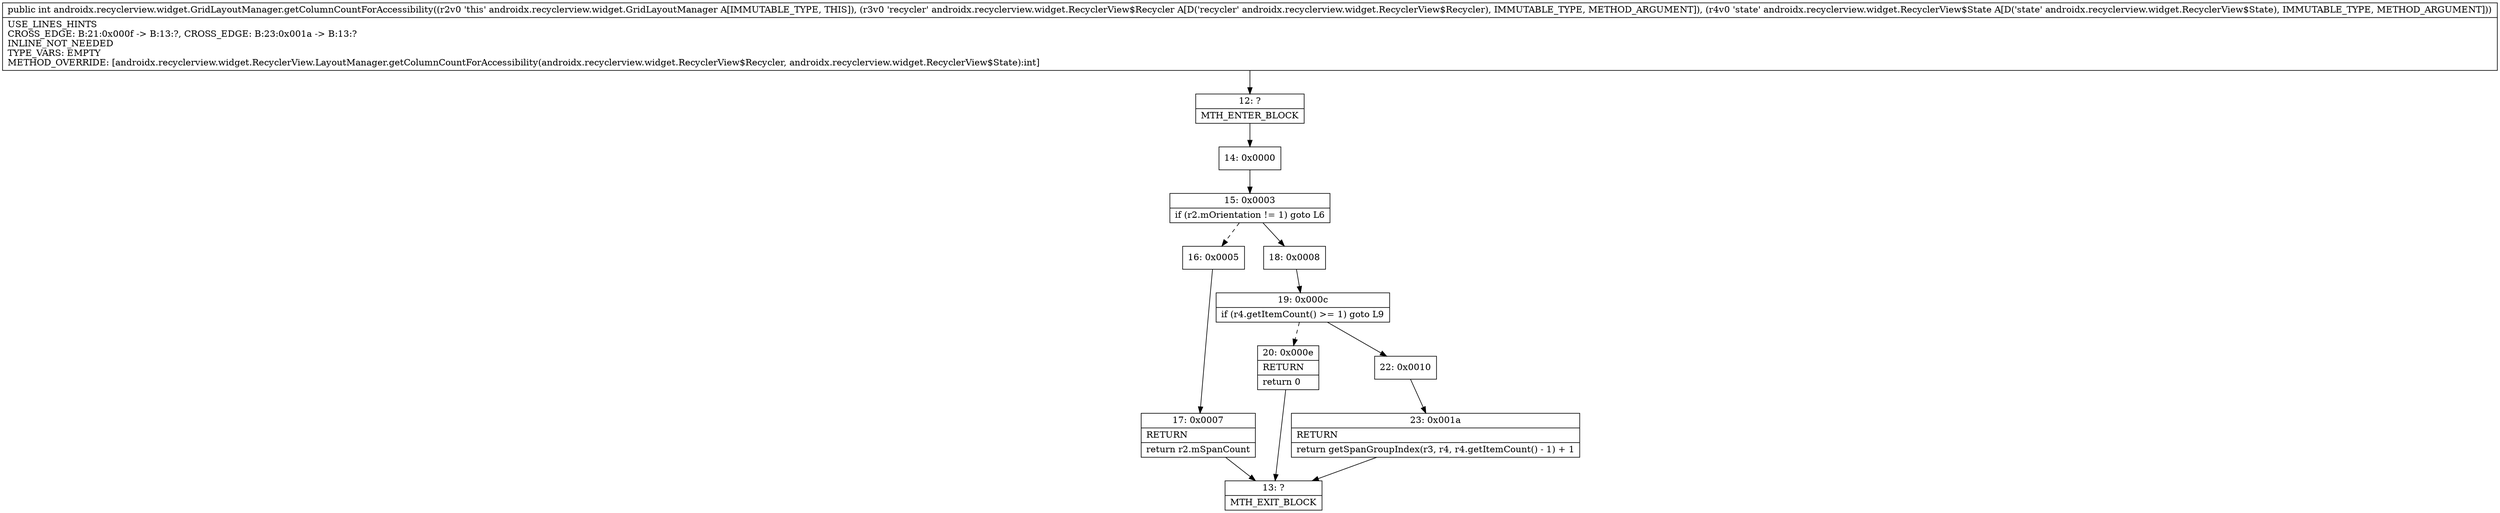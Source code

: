digraph "CFG forandroidx.recyclerview.widget.GridLayoutManager.getColumnCountForAccessibility(Landroidx\/recyclerview\/widget\/RecyclerView$Recycler;Landroidx\/recyclerview\/widget\/RecyclerView$State;)I" {
Node_12 [shape=record,label="{12\:\ ?|MTH_ENTER_BLOCK\l}"];
Node_14 [shape=record,label="{14\:\ 0x0000}"];
Node_15 [shape=record,label="{15\:\ 0x0003|if (r2.mOrientation != 1) goto L6\l}"];
Node_16 [shape=record,label="{16\:\ 0x0005}"];
Node_17 [shape=record,label="{17\:\ 0x0007|RETURN\l|return r2.mSpanCount\l}"];
Node_13 [shape=record,label="{13\:\ ?|MTH_EXIT_BLOCK\l}"];
Node_18 [shape=record,label="{18\:\ 0x0008}"];
Node_19 [shape=record,label="{19\:\ 0x000c|if (r4.getItemCount() \>= 1) goto L9\l}"];
Node_20 [shape=record,label="{20\:\ 0x000e|RETURN\l|return 0\l}"];
Node_22 [shape=record,label="{22\:\ 0x0010}"];
Node_23 [shape=record,label="{23\:\ 0x001a|RETURN\l|return getSpanGroupIndex(r3, r4, r4.getItemCount() \- 1) + 1\l}"];
MethodNode[shape=record,label="{public int androidx.recyclerview.widget.GridLayoutManager.getColumnCountForAccessibility((r2v0 'this' androidx.recyclerview.widget.GridLayoutManager A[IMMUTABLE_TYPE, THIS]), (r3v0 'recycler' androidx.recyclerview.widget.RecyclerView$Recycler A[D('recycler' androidx.recyclerview.widget.RecyclerView$Recycler), IMMUTABLE_TYPE, METHOD_ARGUMENT]), (r4v0 'state' androidx.recyclerview.widget.RecyclerView$State A[D('state' androidx.recyclerview.widget.RecyclerView$State), IMMUTABLE_TYPE, METHOD_ARGUMENT]))  | USE_LINES_HINTS\lCROSS_EDGE: B:21:0x000f \-\> B:13:?, CROSS_EDGE: B:23:0x001a \-\> B:13:?\lINLINE_NOT_NEEDED\lTYPE_VARS: EMPTY\lMETHOD_OVERRIDE: [androidx.recyclerview.widget.RecyclerView.LayoutManager.getColumnCountForAccessibility(androidx.recyclerview.widget.RecyclerView$Recycler, androidx.recyclerview.widget.RecyclerView$State):int]\l}"];
MethodNode -> Node_12;Node_12 -> Node_14;
Node_14 -> Node_15;
Node_15 -> Node_16[style=dashed];
Node_15 -> Node_18;
Node_16 -> Node_17;
Node_17 -> Node_13;
Node_18 -> Node_19;
Node_19 -> Node_20[style=dashed];
Node_19 -> Node_22;
Node_20 -> Node_13;
Node_22 -> Node_23;
Node_23 -> Node_13;
}

